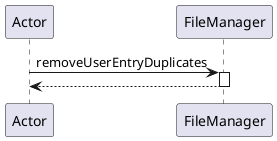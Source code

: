 @startuml
participant Actor
Actor -> FileManager : removeUserEntryDuplicates
activate FileManager
return
@enduml